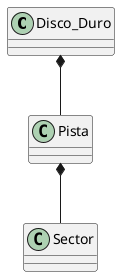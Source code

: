 @startuml HardDrive
class Disco_Duro
class Sector
class Pista

Disco_Duro *-- Pista
Pista *-- Sector 

@enduml